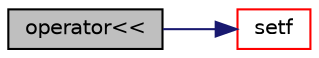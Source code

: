 digraph "operator&lt;&lt;"
{
  bgcolor="transparent";
  edge [fontname="Helvetica",fontsize="10",labelfontname="Helvetica",labelfontsize="10"];
  node [fontname="Helvetica",fontsize="10",shape=record];
  rankdir="LR";
  Node24867 [label="operator\<\<",height=0.2,width=0.4,color="black", fillcolor="grey75", style="filled", fontcolor="black"];
  Node24867 -> Node24868 [color="midnightblue",fontsize="10",style="solid",fontname="Helvetica"];
  Node24868 [label="setf",height=0.2,width=0.4,color="red",URL="$a21851.html#a11ab31005f651958c35d64c8df183e8c"];
}
